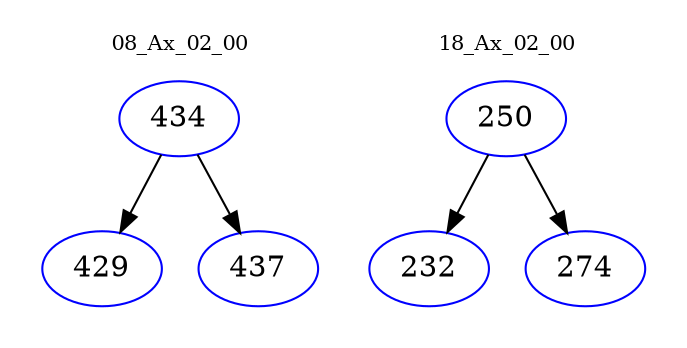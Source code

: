 digraph{
subgraph cluster_0 {
color = white
label = "08_Ax_02_00";
fontsize=10;
T0_434 [label="434", color="blue"]
T0_434 -> T0_429 [color="black"]
T0_429 [label="429", color="blue"]
T0_434 -> T0_437 [color="black"]
T0_437 [label="437", color="blue"]
}
subgraph cluster_1 {
color = white
label = "18_Ax_02_00";
fontsize=10;
T1_250 [label="250", color="blue"]
T1_250 -> T1_232 [color="black"]
T1_232 [label="232", color="blue"]
T1_250 -> T1_274 [color="black"]
T1_274 [label="274", color="blue"]
}
}
